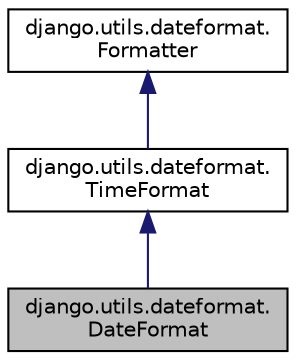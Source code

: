 digraph "django.utils.dateformat.DateFormat"
{
 // LATEX_PDF_SIZE
  edge [fontname="Helvetica",fontsize="10",labelfontname="Helvetica",labelfontsize="10"];
  node [fontname="Helvetica",fontsize="10",shape=record];
  Node1 [label="django.utils.dateformat.\lDateFormat",height=0.2,width=0.4,color="black", fillcolor="grey75", style="filled", fontcolor="black",tooltip=" "];
  Node2 -> Node1 [dir="back",color="midnightblue",fontsize="10",style="solid",fontname="Helvetica"];
  Node2 [label="django.utils.dateformat.\lTimeFormat",height=0.2,width=0.4,color="black", fillcolor="white", style="filled",URL="$classdjango_1_1utils_1_1dateformat_1_1_time_format.html",tooltip=" "];
  Node3 -> Node2 [dir="back",color="midnightblue",fontsize="10",style="solid",fontname="Helvetica"];
  Node3 [label="django.utils.dateformat.\lFormatter",height=0.2,width=0.4,color="black", fillcolor="white", style="filled",URL="$classdjango_1_1utils_1_1dateformat_1_1_formatter.html",tooltip=" "];
}
